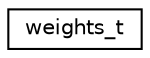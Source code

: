 digraph "Graphical Class Hierarchy"
{
 // LATEX_PDF_SIZE
  edge [fontname="Helvetica",fontsize="10",labelfontname="Helvetica",labelfontsize="10"];
  node [fontname="Helvetica",fontsize="10",shape=record];
  rankdir="LR";
  Node0 [label="weights_t",height=0.2,width=0.4,color="black", fillcolor="white", style="filled",URL="$structweights__t.html",tooltip=" "];
}
